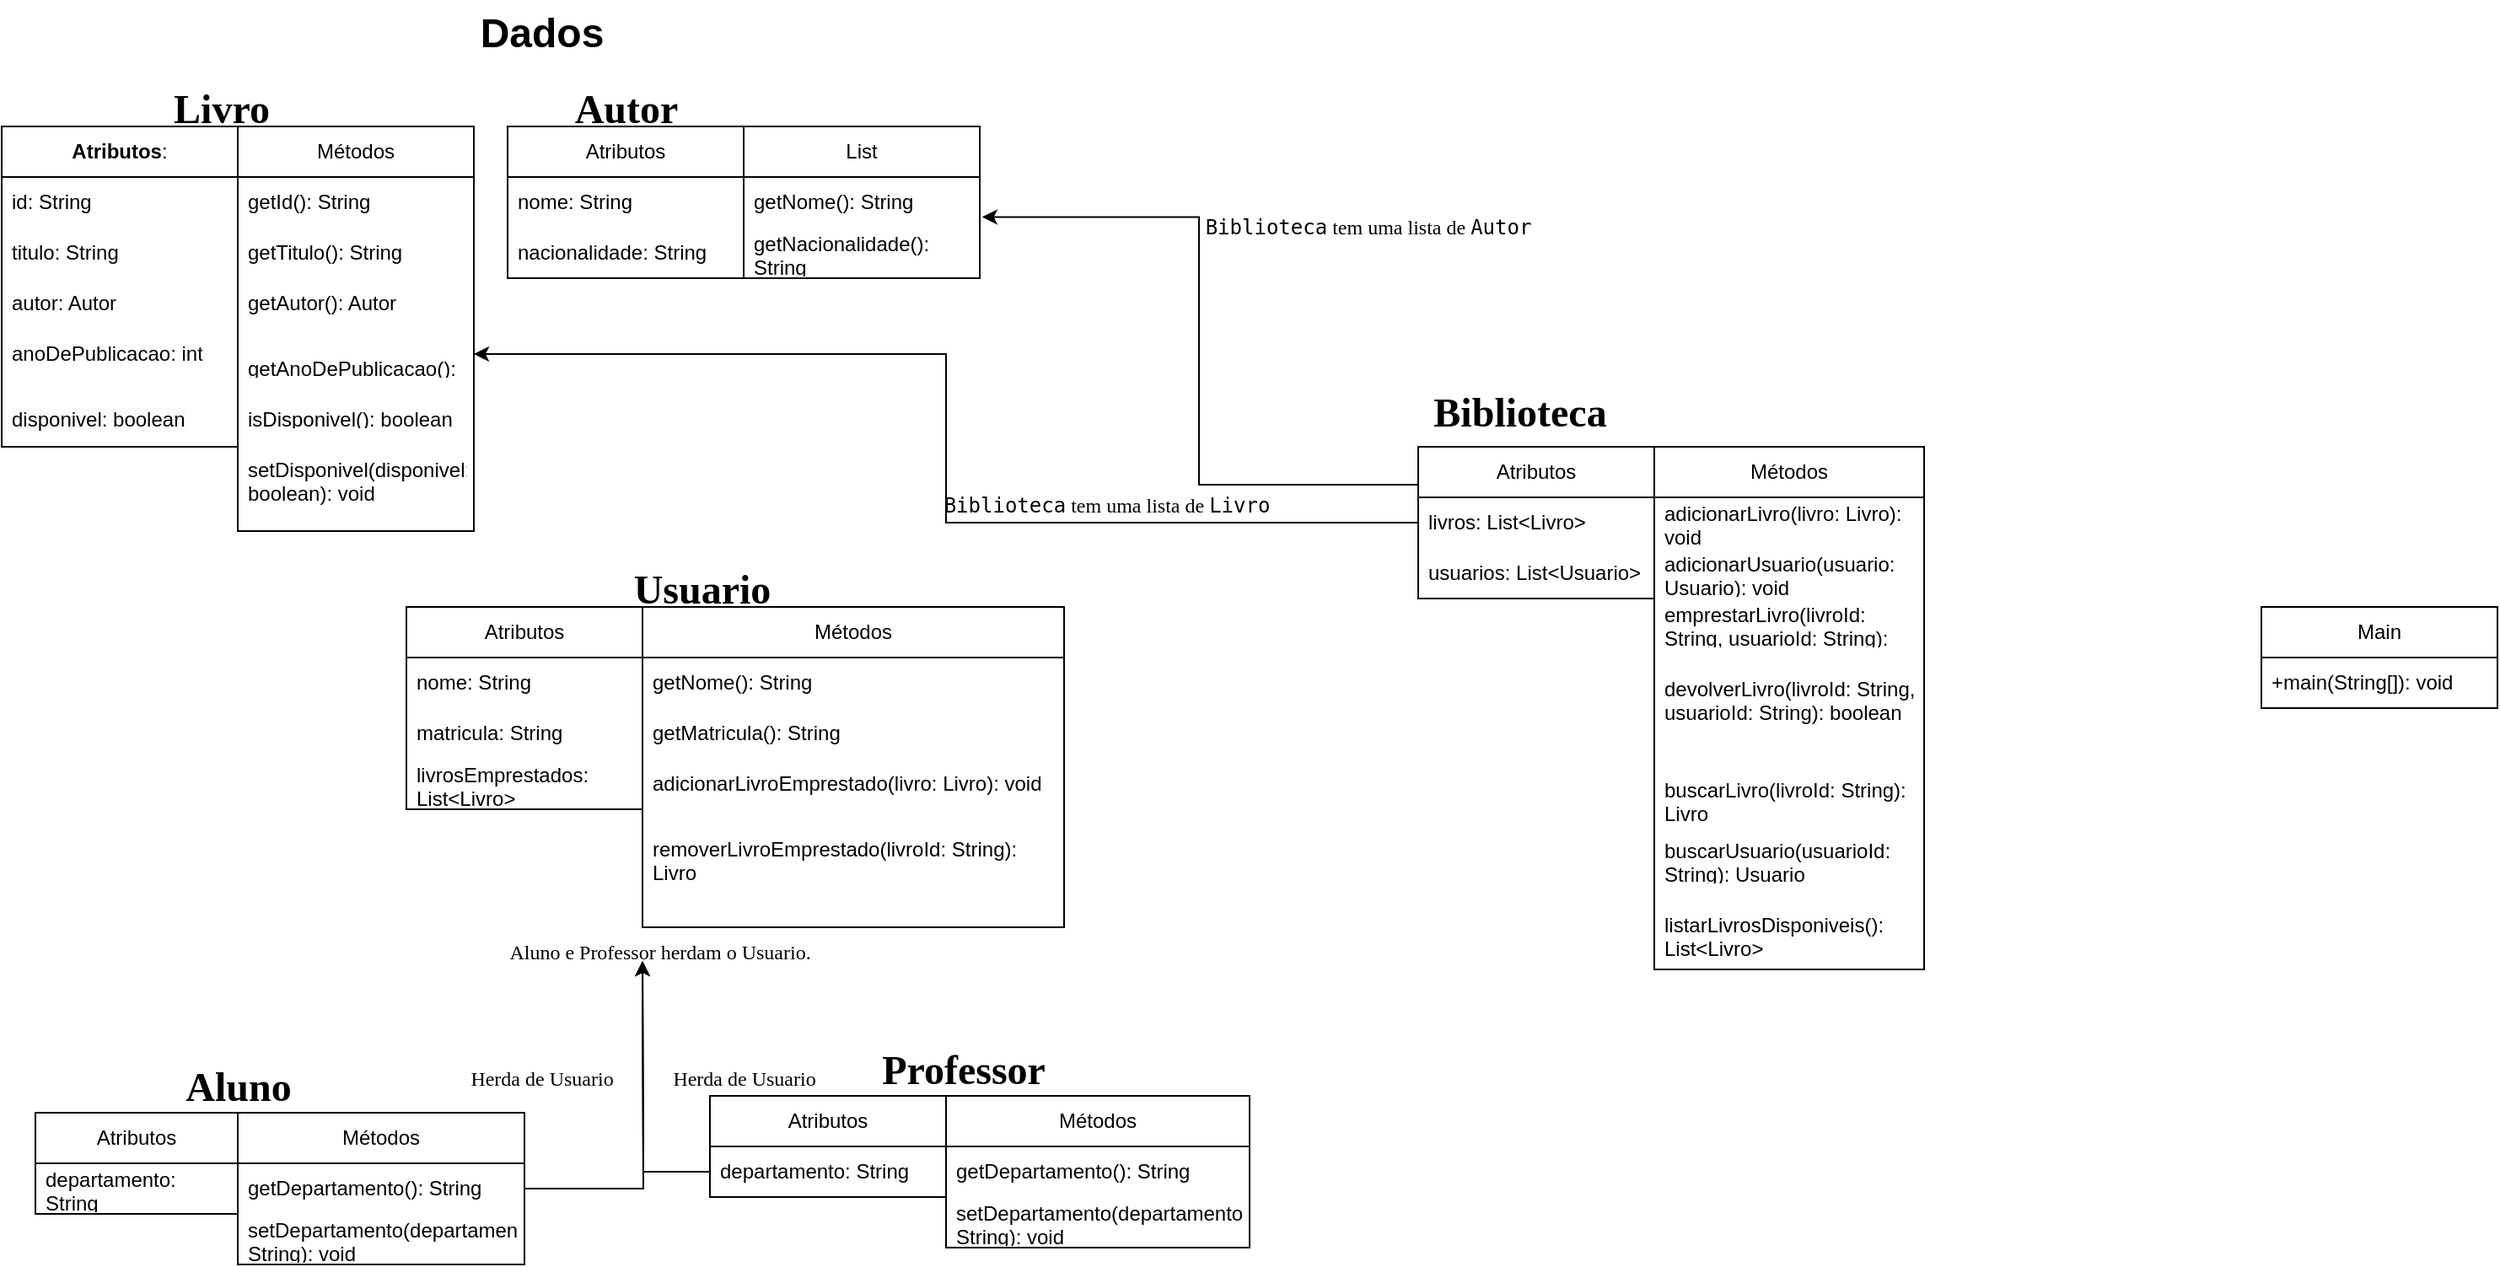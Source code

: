 <mxfile version="24.7.12">
  <diagram id="C5RBs43oDa-KdzZeNtuy" name="Page-1">
    <mxGraphModel dx="989" dy="532" grid="1" gridSize="10" guides="1" tooltips="1" connect="1" arrows="1" fold="1" page="1" pageScale="1" pageWidth="827" pageHeight="1169" math="0" shadow="0">
      <root>
        <mxCell id="WIyWlLk6GJQsqaUBKTNV-0" />
        <mxCell id="WIyWlLk6GJQsqaUBKTNV-1" parent="WIyWlLk6GJQsqaUBKTNV-0" />
        <mxCell id="OOkQcfJf6O-FhOzSsCVU-9" value="Métodos" style="swimlane;fontStyle=0;childLayout=stackLayout;horizontal=1;startSize=30;horizontalStack=0;resizeParent=1;resizeParentMax=0;resizeLast=0;collapsible=1;marginBottom=0;whiteSpace=wrap;html=1;" vertex="1" parent="WIyWlLk6GJQsqaUBKTNV-1">
          <mxGeometry x="160" y="75" width="140" height="240" as="geometry" />
        </mxCell>
        <mxCell id="OOkQcfJf6O-FhOzSsCVU-10" value="getId(): String" style="text;strokeColor=none;fillColor=none;align=left;verticalAlign=middle;spacingLeft=4;spacingRight=4;overflow=hidden;points=[[0,0.5],[1,0.5]];portConstraint=eastwest;rotatable=0;whiteSpace=wrap;html=1;" vertex="1" parent="OOkQcfJf6O-FhOzSsCVU-9">
          <mxGeometry y="30" width="140" height="30" as="geometry" />
        </mxCell>
        <mxCell id="OOkQcfJf6O-FhOzSsCVU-11" value="getTitulo(): String" style="text;strokeColor=none;fillColor=none;align=left;verticalAlign=middle;spacingLeft=4;spacingRight=4;overflow=hidden;points=[[0,0.5],[1,0.5]];portConstraint=eastwest;rotatable=0;whiteSpace=wrap;html=1;" vertex="1" parent="OOkQcfJf6O-FhOzSsCVU-9">
          <mxGeometry y="60" width="140" height="30" as="geometry" />
        </mxCell>
        <mxCell id="OOkQcfJf6O-FhOzSsCVU-12" value="getAutor(): Autor" style="text;strokeColor=none;fillColor=none;align=left;verticalAlign=middle;spacingLeft=4;spacingRight=4;overflow=hidden;points=[[0,0.5],[1,0.5]];portConstraint=eastwest;rotatable=0;whiteSpace=wrap;html=1;" vertex="1" parent="OOkQcfJf6O-FhOzSsCVU-9">
          <mxGeometry y="90" width="140" height="30" as="geometry" />
        </mxCell>
        <mxCell id="OOkQcfJf6O-FhOzSsCVU-23" value="&#xa;getAnoDePublicacao(): int&#xa;&#xa;" style="text;strokeColor=none;fillColor=none;align=left;verticalAlign=middle;spacingLeft=4;spacingRight=4;overflow=hidden;points=[[0,0.5],[1,0.5]];portConstraint=eastwest;rotatable=0;whiteSpace=wrap;html=1;" vertex="1" parent="OOkQcfJf6O-FhOzSsCVU-9">
          <mxGeometry y="120" width="140" height="30" as="geometry" />
        </mxCell>
        <mxCell id="OOkQcfJf6O-FhOzSsCVU-22" value="&#xa;isDisponivel(): boolean&#xa;&#xa;" style="text;strokeColor=none;fillColor=none;align=left;verticalAlign=middle;spacingLeft=4;spacingRight=4;overflow=hidden;points=[[0,0.5],[1,0.5]];portConstraint=eastwest;rotatable=0;whiteSpace=wrap;html=1;" vertex="1" parent="OOkQcfJf6O-FhOzSsCVU-9">
          <mxGeometry y="150" width="140" height="30" as="geometry" />
        </mxCell>
        <mxCell id="OOkQcfJf6O-FhOzSsCVU-24" value="&#xa;setDisponivel(disponivel: boolean): void&#xa;&#xa;" style="text;strokeColor=none;fillColor=none;align=left;verticalAlign=middle;spacingLeft=4;spacingRight=4;overflow=hidden;points=[[0,0.5],[1,0.5]];portConstraint=eastwest;rotatable=0;whiteSpace=wrap;html=1;" vertex="1" parent="OOkQcfJf6O-FhOzSsCVU-9">
          <mxGeometry y="180" width="140" height="60" as="geometry" />
        </mxCell>
        <mxCell id="OOkQcfJf6O-FhOzSsCVU-13" value="&lt;strong&gt;Atributos&lt;/strong&gt;:" style="swimlane;fontStyle=0;childLayout=stackLayout;horizontal=1;startSize=30;horizontalStack=0;resizeParent=1;resizeParentMax=0;resizeLast=0;collapsible=1;marginBottom=0;whiteSpace=wrap;html=1;" vertex="1" parent="WIyWlLk6GJQsqaUBKTNV-1">
          <mxGeometry x="20" y="75" width="140" height="190" as="geometry" />
        </mxCell>
        <mxCell id="OOkQcfJf6O-FhOzSsCVU-14" value="id: String" style="text;strokeColor=none;fillColor=none;align=left;verticalAlign=middle;spacingLeft=4;spacingRight=4;overflow=hidden;points=[[0,0.5],[1,0.5]];portConstraint=eastwest;rotatable=0;whiteSpace=wrap;html=1;" vertex="1" parent="OOkQcfJf6O-FhOzSsCVU-13">
          <mxGeometry y="30" width="140" height="30" as="geometry" />
        </mxCell>
        <mxCell id="OOkQcfJf6O-FhOzSsCVU-15" value="titulo: String" style="text;strokeColor=none;fillColor=none;align=left;verticalAlign=middle;spacingLeft=4;spacingRight=4;overflow=hidden;points=[[0,0.5],[1,0.5]];portConstraint=eastwest;rotatable=0;whiteSpace=wrap;html=1;" vertex="1" parent="OOkQcfJf6O-FhOzSsCVU-13">
          <mxGeometry y="60" width="140" height="30" as="geometry" />
        </mxCell>
        <mxCell id="OOkQcfJf6O-FhOzSsCVU-16" value="autor: Autor" style="text;strokeColor=none;fillColor=none;align=left;verticalAlign=middle;spacingLeft=4;spacingRight=4;overflow=hidden;points=[[0,0.5],[1,0.5]];portConstraint=eastwest;rotatable=0;whiteSpace=wrap;html=1;" vertex="1" parent="OOkQcfJf6O-FhOzSsCVU-13">
          <mxGeometry y="90" width="140" height="30" as="geometry" />
        </mxCell>
        <mxCell id="OOkQcfJf6O-FhOzSsCVU-17" value="anoDePublicacao: int" style="text;strokeColor=none;fillColor=none;align=left;verticalAlign=middle;spacingLeft=4;spacingRight=4;overflow=hidden;points=[[0,0.5],[1,0.5]];portConstraint=eastwest;rotatable=0;whiteSpace=wrap;html=1;" vertex="1" parent="OOkQcfJf6O-FhOzSsCVU-13">
          <mxGeometry y="120" width="140" height="30" as="geometry" />
        </mxCell>
        <mxCell id="OOkQcfJf6O-FhOzSsCVU-20" value="&#xa;&lt;span style=&quot;color: rgb(0, 0, 0); font-family: Helvetica; font-size: 12px; font-style: normal; font-variant-ligatures: normal; font-variant-caps: normal; font-weight: 400; letter-spacing: normal; orphans: 2; text-align: left; text-indent: 0px; text-transform: none; widows: 2; word-spacing: 0px; -webkit-text-stroke-width: 0px; white-space: normal; background-color: rgb(251, 251, 251); text-decoration-thickness: initial; text-decoration-style: initial; text-decoration-color: initial; display: inline !important; float: none;&quot;&gt;disponivel: boolean&lt;/span&gt;&#xa;&#xa;" style="text;strokeColor=none;fillColor=none;align=left;verticalAlign=middle;spacingLeft=4;spacingRight=4;overflow=hidden;points=[[0,0.5],[1,0.5]];portConstraint=eastwest;rotatable=0;whiteSpace=wrap;html=1;" vertex="1" parent="OOkQcfJf6O-FhOzSsCVU-13">
          <mxGeometry y="150" width="140" height="40" as="geometry" />
        </mxCell>
        <mxCell id="OOkQcfJf6O-FhOzSsCVU-18" value="&lt;font face=&quot;Times New Roman&quot;&gt;Livro&lt;/font&gt;" style="text;strokeColor=none;fillColor=none;html=1;fontSize=24;fontStyle=1;verticalAlign=middle;align=center;" vertex="1" parent="WIyWlLk6GJQsqaUBKTNV-1">
          <mxGeometry x="110" y="55" width="80" height="20" as="geometry" />
        </mxCell>
        <mxCell id="OOkQcfJf6O-FhOzSsCVU-115" value="Dados" style="text;strokeColor=none;fillColor=none;html=1;fontSize=24;fontStyle=1;verticalAlign=middle;align=center;" vertex="1" parent="WIyWlLk6GJQsqaUBKTNV-1">
          <mxGeometry x="290" width="100" height="40" as="geometry" />
        </mxCell>
        <mxCell id="OOkQcfJf6O-FhOzSsCVU-116" value="Atributos" style="swimlane;fontStyle=0;childLayout=stackLayout;horizontal=1;startSize=30;horizontalStack=0;resizeParent=1;resizeParentMax=0;resizeLast=0;collapsible=1;marginBottom=0;whiteSpace=wrap;html=1;" vertex="1" parent="WIyWlLk6GJQsqaUBKTNV-1">
          <mxGeometry x="320" y="75" width="140" height="90" as="geometry" />
        </mxCell>
        <mxCell id="OOkQcfJf6O-FhOzSsCVU-117" value="nome: String" style="text;strokeColor=none;fillColor=none;align=left;verticalAlign=middle;spacingLeft=4;spacingRight=4;overflow=hidden;points=[[0,0.5],[1,0.5]];portConstraint=eastwest;rotatable=0;whiteSpace=wrap;html=1;" vertex="1" parent="OOkQcfJf6O-FhOzSsCVU-116">
          <mxGeometry y="30" width="140" height="30" as="geometry" />
        </mxCell>
        <mxCell id="OOkQcfJf6O-FhOzSsCVU-118" value="nacionalidade: String" style="text;strokeColor=none;fillColor=none;align=left;verticalAlign=middle;spacingLeft=4;spacingRight=4;overflow=hidden;points=[[0,0.5],[1,0.5]];portConstraint=eastwest;rotatable=0;whiteSpace=wrap;html=1;" vertex="1" parent="OOkQcfJf6O-FhOzSsCVU-116">
          <mxGeometry y="60" width="140" height="30" as="geometry" />
        </mxCell>
        <mxCell id="OOkQcfJf6O-FhOzSsCVU-122" value="&lt;font face=&quot;Times New Roman&quot;&gt;Autor&lt;/font&gt;" style="text;strokeColor=none;fillColor=none;html=1;fontSize=24;fontStyle=1;verticalAlign=middle;align=center;" vertex="1" parent="WIyWlLk6GJQsqaUBKTNV-1">
          <mxGeometry x="370" y="55" width="40" height="20" as="geometry" />
        </mxCell>
        <mxCell id="OOkQcfJf6O-FhOzSsCVU-123" value="List" style="swimlane;fontStyle=0;childLayout=stackLayout;horizontal=1;startSize=30;horizontalStack=0;resizeParent=1;resizeParentMax=0;resizeLast=0;collapsible=1;marginBottom=0;whiteSpace=wrap;html=1;" vertex="1" parent="WIyWlLk6GJQsqaUBKTNV-1">
          <mxGeometry x="460" y="75" width="140" height="90" as="geometry" />
        </mxCell>
        <mxCell id="OOkQcfJf6O-FhOzSsCVU-124" value="getNome(): String" style="text;strokeColor=none;fillColor=none;align=left;verticalAlign=middle;spacingLeft=4;spacingRight=4;overflow=hidden;points=[[0,0.5],[1,0.5]];portConstraint=eastwest;rotatable=0;whiteSpace=wrap;html=1;" vertex="1" parent="OOkQcfJf6O-FhOzSsCVU-123">
          <mxGeometry y="30" width="140" height="30" as="geometry" />
        </mxCell>
        <mxCell id="OOkQcfJf6O-FhOzSsCVU-125" value="getNacionalidade(): String" style="text;strokeColor=none;fillColor=none;align=left;verticalAlign=middle;spacingLeft=4;spacingRight=4;overflow=hidden;points=[[0,0.5],[1,0.5]];portConstraint=eastwest;rotatable=0;whiteSpace=wrap;html=1;" vertex="1" parent="OOkQcfJf6O-FhOzSsCVU-123">
          <mxGeometry y="60" width="140" height="30" as="geometry" />
        </mxCell>
        <mxCell id="OOkQcfJf6O-FhOzSsCVU-127" value="Atributos" style="swimlane;fontStyle=0;childLayout=stackLayout;horizontal=1;startSize=30;horizontalStack=0;resizeParent=1;resizeParentMax=0;resizeLast=0;collapsible=1;marginBottom=0;whiteSpace=wrap;html=1;" vertex="1" parent="WIyWlLk6GJQsqaUBKTNV-1">
          <mxGeometry x="260" y="360" width="140" height="120" as="geometry" />
        </mxCell>
        <mxCell id="OOkQcfJf6O-FhOzSsCVU-128" value="nome: String" style="text;strokeColor=none;fillColor=none;align=left;verticalAlign=middle;spacingLeft=4;spacingRight=4;overflow=hidden;points=[[0,0.5],[1,0.5]];portConstraint=eastwest;rotatable=0;whiteSpace=wrap;html=1;" vertex="1" parent="OOkQcfJf6O-FhOzSsCVU-127">
          <mxGeometry y="30" width="140" height="30" as="geometry" />
        </mxCell>
        <mxCell id="OOkQcfJf6O-FhOzSsCVU-129" value="matricula: String" style="text;strokeColor=none;fillColor=none;align=left;verticalAlign=middle;spacingLeft=4;spacingRight=4;overflow=hidden;points=[[0,0.5],[1,0.5]];portConstraint=eastwest;rotatable=0;whiteSpace=wrap;html=1;" vertex="1" parent="OOkQcfJf6O-FhOzSsCVU-127">
          <mxGeometry y="60" width="140" height="30" as="geometry" />
        </mxCell>
        <mxCell id="OOkQcfJf6O-FhOzSsCVU-130" value="livrosEmprestados: List&amp;lt;Livro&amp;gt;" style="text;strokeColor=none;fillColor=none;align=left;verticalAlign=middle;spacingLeft=4;spacingRight=4;overflow=hidden;points=[[0,0.5],[1,0.5]];portConstraint=eastwest;rotatable=0;whiteSpace=wrap;html=1;" vertex="1" parent="OOkQcfJf6O-FhOzSsCVU-127">
          <mxGeometry y="90" width="140" height="30" as="geometry" />
        </mxCell>
        <mxCell id="OOkQcfJf6O-FhOzSsCVU-132" value="&lt;font face=&quot;Times New Roman&quot;&gt;Usuario&lt;/font&gt;" style="text;strokeColor=none;fillColor=none;html=1;fontSize=24;fontStyle=1;verticalAlign=middle;align=center;" vertex="1" parent="WIyWlLk6GJQsqaUBKTNV-1">
          <mxGeometry x="410" y="340" width="50" height="20" as="geometry" />
        </mxCell>
        <mxCell id="OOkQcfJf6O-FhOzSsCVU-133" value="Métodos" style="swimlane;fontStyle=0;childLayout=stackLayout;horizontal=1;startSize=30;horizontalStack=0;resizeParent=1;resizeParentMax=0;resizeLast=0;collapsible=1;marginBottom=0;whiteSpace=wrap;html=1;" vertex="1" parent="WIyWlLk6GJQsqaUBKTNV-1">
          <mxGeometry x="400" y="360" width="250" height="190" as="geometry" />
        </mxCell>
        <mxCell id="OOkQcfJf6O-FhOzSsCVU-134" value="getNome(): String" style="text;strokeColor=none;fillColor=none;align=left;verticalAlign=middle;spacingLeft=4;spacingRight=4;overflow=hidden;points=[[0,0.5],[1,0.5]];portConstraint=eastwest;rotatable=0;whiteSpace=wrap;html=1;" vertex="1" parent="OOkQcfJf6O-FhOzSsCVU-133">
          <mxGeometry y="30" width="250" height="30" as="geometry" />
        </mxCell>
        <mxCell id="OOkQcfJf6O-FhOzSsCVU-135" value="getMatricula(): String" style="text;strokeColor=none;fillColor=none;align=left;verticalAlign=middle;spacingLeft=4;spacingRight=4;overflow=hidden;points=[[0,0.5],[1,0.5]];portConstraint=eastwest;rotatable=0;whiteSpace=wrap;html=1;" vertex="1" parent="OOkQcfJf6O-FhOzSsCVU-133">
          <mxGeometry y="60" width="250" height="30" as="geometry" />
        </mxCell>
        <mxCell id="OOkQcfJf6O-FhOzSsCVU-136" value="adicionarLivroEmprestado(livro: Livro): void" style="text;strokeColor=none;fillColor=none;align=left;verticalAlign=middle;spacingLeft=4;spacingRight=4;overflow=hidden;points=[[0,0.5],[1,0.5]];portConstraint=eastwest;rotatable=0;whiteSpace=wrap;html=1;" vertex="1" parent="OOkQcfJf6O-FhOzSsCVU-133">
          <mxGeometry y="90" width="250" height="30" as="geometry" />
        </mxCell>
        <mxCell id="OOkQcfJf6O-FhOzSsCVU-137" value="&#xa;removerLivroEmprestado(livroId: String): Livro&#xa;&#xa;" style="text;strokeColor=none;fillColor=none;align=left;verticalAlign=middle;spacingLeft=4;spacingRight=4;overflow=hidden;points=[[0,0.5],[1,0.5]];portConstraint=eastwest;rotatable=0;whiteSpace=wrap;html=1;" vertex="1" parent="OOkQcfJf6O-FhOzSsCVU-133">
          <mxGeometry y="120" width="250" height="70" as="geometry" />
        </mxCell>
        <mxCell id="OOkQcfJf6O-FhOzSsCVU-140" value="Atributos" style="swimlane;fontStyle=0;childLayout=stackLayout;horizontal=1;startSize=30;horizontalStack=0;resizeParent=1;resizeParentMax=0;resizeLast=0;collapsible=1;marginBottom=0;whiteSpace=wrap;html=1;" vertex="1" parent="WIyWlLk6GJQsqaUBKTNV-1">
          <mxGeometry x="40" y="660" width="120" height="60" as="geometry" />
        </mxCell>
        <mxCell id="OOkQcfJf6O-FhOzSsCVU-141" value="departamento: String" style="text;strokeColor=none;fillColor=none;align=left;verticalAlign=middle;spacingLeft=4;spacingRight=4;overflow=hidden;points=[[0,0.5],[1,0.5]];portConstraint=eastwest;rotatable=0;whiteSpace=wrap;html=1;" vertex="1" parent="OOkQcfJf6O-FhOzSsCVU-140">
          <mxGeometry y="30" width="120" height="30" as="geometry" />
        </mxCell>
        <mxCell id="OOkQcfJf6O-FhOzSsCVU-144" value="&lt;font face=&quot;Times New Roman&quot;&gt;&lt;br&gt;Aluno&lt;br&gt;&lt;/font&gt;" style="text;strokeColor=none;fillColor=none;html=1;fontSize=24;fontStyle=1;verticalAlign=middle;align=center;" vertex="1" parent="WIyWlLk6GJQsqaUBKTNV-1">
          <mxGeometry x="110" y="610" width="100" height="40" as="geometry" />
        </mxCell>
        <mxCell id="OOkQcfJf6O-FhOzSsCVU-145" value="Métodos" style="swimlane;fontStyle=0;childLayout=stackLayout;horizontal=1;startSize=30;horizontalStack=0;resizeParent=1;resizeParentMax=0;resizeLast=0;collapsible=1;marginBottom=0;whiteSpace=wrap;html=1;" vertex="1" parent="WIyWlLk6GJQsqaUBKTNV-1">
          <mxGeometry x="160" y="660" width="170" height="90" as="geometry" />
        </mxCell>
        <mxCell id="OOkQcfJf6O-FhOzSsCVU-170" style="edgeStyle=orthogonalEdgeStyle;rounded=0;orthogonalLoop=1;jettySize=auto;html=1;" edge="1" parent="OOkQcfJf6O-FhOzSsCVU-145" source="OOkQcfJf6O-FhOzSsCVU-146">
          <mxGeometry relative="1" as="geometry">
            <mxPoint x="240" y="-90" as="targetPoint" />
          </mxGeometry>
        </mxCell>
        <mxCell id="OOkQcfJf6O-FhOzSsCVU-146" value="getDepartamento(): String" style="text;strokeColor=none;fillColor=none;align=left;verticalAlign=middle;spacingLeft=4;spacingRight=4;overflow=hidden;points=[[0,0.5],[1,0.5]];portConstraint=eastwest;rotatable=0;whiteSpace=wrap;html=1;" vertex="1" parent="OOkQcfJf6O-FhOzSsCVU-145">
          <mxGeometry y="30" width="170" height="30" as="geometry" />
        </mxCell>
        <mxCell id="OOkQcfJf6O-FhOzSsCVU-147" value="setDepartamento(departamento: String): void" style="text;strokeColor=none;fillColor=none;align=left;verticalAlign=middle;spacingLeft=4;spacingRight=4;overflow=hidden;points=[[0,0.5],[1,0.5]];portConstraint=eastwest;rotatable=0;whiteSpace=wrap;html=1;" vertex="1" parent="OOkQcfJf6O-FhOzSsCVU-145">
          <mxGeometry y="60" width="170" height="30" as="geometry" />
        </mxCell>
        <mxCell id="OOkQcfJf6O-FhOzSsCVU-150" value="&lt;font face=&quot;Times New Roman&quot;&gt;Professor&lt;/font&gt;" style="text;strokeColor=none;fillColor=none;html=1;fontSize=24;fontStyle=1;verticalAlign=middle;align=center;" vertex="1" parent="WIyWlLk6GJQsqaUBKTNV-1">
          <mxGeometry x="540" y="615" width="100" height="40" as="geometry" />
        </mxCell>
        <mxCell id="OOkQcfJf6O-FhOzSsCVU-151" value="Atributos" style="swimlane;fontStyle=0;childLayout=stackLayout;horizontal=1;startSize=30;horizontalStack=0;resizeParent=1;resizeParentMax=0;resizeLast=0;collapsible=1;marginBottom=0;whiteSpace=wrap;html=1;" vertex="1" parent="WIyWlLk6GJQsqaUBKTNV-1">
          <mxGeometry x="440" y="650" width="140" height="60" as="geometry" />
        </mxCell>
        <mxCell id="OOkQcfJf6O-FhOzSsCVU-171" style="edgeStyle=orthogonalEdgeStyle;rounded=0;orthogonalLoop=1;jettySize=auto;html=1;" edge="1" parent="OOkQcfJf6O-FhOzSsCVU-151" source="OOkQcfJf6O-FhOzSsCVU-152">
          <mxGeometry relative="1" as="geometry">
            <mxPoint x="-40" y="-80" as="targetPoint" />
          </mxGeometry>
        </mxCell>
        <mxCell id="OOkQcfJf6O-FhOzSsCVU-152" value="departamento: String" style="text;strokeColor=none;fillColor=none;align=left;verticalAlign=middle;spacingLeft=4;spacingRight=4;overflow=hidden;points=[[0,0.5],[1,0.5]];portConstraint=eastwest;rotatable=0;whiteSpace=wrap;html=1;" vertex="1" parent="OOkQcfJf6O-FhOzSsCVU-151">
          <mxGeometry y="30" width="140" height="30" as="geometry" />
        </mxCell>
        <mxCell id="OOkQcfJf6O-FhOzSsCVU-165" value="Métodos" style="swimlane;fontStyle=0;childLayout=stackLayout;horizontal=1;startSize=30;horizontalStack=0;resizeParent=1;resizeParentMax=0;resizeLast=0;collapsible=1;marginBottom=0;whiteSpace=wrap;html=1;" vertex="1" parent="WIyWlLk6GJQsqaUBKTNV-1">
          <mxGeometry x="580" y="650" width="180" height="90" as="geometry" />
        </mxCell>
        <mxCell id="OOkQcfJf6O-FhOzSsCVU-166" value="getDepartamento(): String" style="text;strokeColor=none;fillColor=none;align=left;verticalAlign=middle;spacingLeft=4;spacingRight=4;overflow=hidden;points=[[0,0.5],[1,0.5]];portConstraint=eastwest;rotatable=0;whiteSpace=wrap;html=1;" vertex="1" parent="OOkQcfJf6O-FhOzSsCVU-165">
          <mxGeometry y="30" width="180" height="30" as="geometry" />
        </mxCell>
        <mxCell id="OOkQcfJf6O-FhOzSsCVU-167" value="setDepartamento(departamento: String): void" style="text;strokeColor=none;fillColor=none;align=left;verticalAlign=middle;spacingLeft=4;spacingRight=4;overflow=hidden;points=[[0,0.5],[1,0.5]];portConstraint=eastwest;rotatable=0;whiteSpace=wrap;html=1;" vertex="1" parent="OOkQcfJf6O-FhOzSsCVU-165">
          <mxGeometry y="60" width="180" height="30" as="geometry" />
        </mxCell>
        <mxCell id="OOkQcfJf6O-FhOzSsCVU-173" value="&lt;font face=&quot;Times New Roman&quot;&gt;Herda de Usuario&lt;/font&gt;" style="text;html=1;align=center;verticalAlign=middle;resizable=0;points=[];autosize=1;strokeColor=none;fillColor=none;" vertex="1" parent="WIyWlLk6GJQsqaUBKTNV-1">
          <mxGeometry x="285" y="625" width="110" height="30" as="geometry" />
        </mxCell>
        <mxCell id="OOkQcfJf6O-FhOzSsCVU-175" value="&lt;font face=&quot;Times New Roman&quot;&gt;Herda de Usuario&lt;/font&gt;" style="text;html=1;align=center;verticalAlign=middle;resizable=0;points=[];autosize=1;strokeColor=none;fillColor=none;" vertex="1" parent="WIyWlLk6GJQsqaUBKTNV-1">
          <mxGeometry x="405" y="625" width="110" height="30" as="geometry" />
        </mxCell>
        <mxCell id="OOkQcfJf6O-FhOzSsCVU-176" value="Atributos" style="swimlane;fontStyle=0;childLayout=stackLayout;horizontal=1;startSize=30;horizontalStack=0;resizeParent=1;resizeParentMax=0;resizeLast=0;collapsible=1;marginBottom=0;whiteSpace=wrap;html=1;" vertex="1" parent="WIyWlLk6GJQsqaUBKTNV-1">
          <mxGeometry x="860" y="265" width="140" height="90" as="geometry" />
        </mxCell>
        <mxCell id="OOkQcfJf6O-FhOzSsCVU-177" value="livros: List&amp;lt;Livro&amp;gt;" style="text;strokeColor=none;fillColor=none;align=left;verticalAlign=middle;spacingLeft=4;spacingRight=4;overflow=hidden;points=[[0,0.5],[1,0.5]];portConstraint=eastwest;rotatable=0;whiteSpace=wrap;html=1;" vertex="1" parent="OOkQcfJf6O-FhOzSsCVU-176">
          <mxGeometry y="30" width="140" height="30" as="geometry" />
        </mxCell>
        <mxCell id="OOkQcfJf6O-FhOzSsCVU-178" value="usuarios: List&amp;lt;Usuario&amp;gt;" style="text;strokeColor=none;fillColor=none;align=left;verticalAlign=middle;spacingLeft=4;spacingRight=4;overflow=hidden;points=[[0,0.5],[1,0.5]];portConstraint=eastwest;rotatable=0;whiteSpace=wrap;html=1;" vertex="1" parent="OOkQcfJf6O-FhOzSsCVU-176">
          <mxGeometry y="60" width="140" height="30" as="geometry" />
        </mxCell>
        <mxCell id="OOkQcfJf6O-FhOzSsCVU-180" value="&lt;font face=&quot;Times New Roman&quot;&gt;Aluno e Professor herdam o Usuario.&lt;/font&gt;" style="text;html=1;align=center;verticalAlign=middle;resizable=0;points=[];autosize=1;strokeColor=none;fillColor=none;" vertex="1" parent="WIyWlLk6GJQsqaUBKTNV-1">
          <mxGeometry x="310" y="550" width="200" height="30" as="geometry" />
        </mxCell>
        <mxCell id="OOkQcfJf6O-FhOzSsCVU-181" value="&lt;font face=&quot;Times New Roman&quot;&gt;Biblioteca&lt;/font&gt;" style="text;strokeColor=none;fillColor=none;html=1;fontSize=24;fontStyle=1;verticalAlign=middle;align=center;" vertex="1" parent="WIyWlLk6GJQsqaUBKTNV-1">
          <mxGeometry x="870" y="225" width="100" height="40" as="geometry" />
        </mxCell>
        <mxCell id="OOkQcfJf6O-FhOzSsCVU-182" value="Métodos" style="swimlane;fontStyle=0;childLayout=stackLayout;horizontal=1;startSize=30;horizontalStack=0;resizeParent=1;resizeParentMax=0;resizeLast=0;collapsible=1;marginBottom=0;whiteSpace=wrap;html=1;" vertex="1" parent="WIyWlLk6GJQsqaUBKTNV-1">
          <mxGeometry x="1000" y="265" width="160" height="310" as="geometry" />
        </mxCell>
        <mxCell id="OOkQcfJf6O-FhOzSsCVU-183" value="adicionarLivro(livro: Livro): void" style="text;strokeColor=none;fillColor=none;align=left;verticalAlign=middle;spacingLeft=4;spacingRight=4;overflow=hidden;points=[[0,0.5],[1,0.5]];portConstraint=eastwest;rotatable=0;whiteSpace=wrap;html=1;" vertex="1" parent="OOkQcfJf6O-FhOzSsCVU-182">
          <mxGeometry y="30" width="160" height="30" as="geometry" />
        </mxCell>
        <mxCell id="OOkQcfJf6O-FhOzSsCVU-184" value="adicionarUsuario(usuario: Usuario): void" style="text;strokeColor=none;fillColor=none;align=left;verticalAlign=middle;spacingLeft=4;spacingRight=4;overflow=hidden;points=[[0,0.5],[1,0.5]];portConstraint=eastwest;rotatable=0;whiteSpace=wrap;html=1;" vertex="1" parent="OOkQcfJf6O-FhOzSsCVU-182">
          <mxGeometry y="60" width="160" height="30" as="geometry" />
        </mxCell>
        <mxCell id="OOkQcfJf6O-FhOzSsCVU-185" value="emprestarLivro(livroId: String, usuarioId: String): boolean" style="text;strokeColor=none;fillColor=none;align=left;verticalAlign=middle;spacingLeft=4;spacingRight=4;overflow=hidden;points=[[0,0.5],[1,0.5]];portConstraint=eastwest;rotatable=0;whiteSpace=wrap;html=1;" vertex="1" parent="OOkQcfJf6O-FhOzSsCVU-182">
          <mxGeometry y="90" width="160" height="30" as="geometry" />
        </mxCell>
        <mxCell id="OOkQcfJf6O-FhOzSsCVU-186" value="&#xa;devolverLivro(livroId: String, usuarioId: String): boolean&#xa;&#xa;" style="text;strokeColor=none;fillColor=none;align=left;verticalAlign=middle;spacingLeft=4;spacingRight=4;overflow=hidden;points=[[0,0.5],[1,0.5]];portConstraint=eastwest;rotatable=0;whiteSpace=wrap;html=1;" vertex="1" parent="OOkQcfJf6O-FhOzSsCVU-182">
          <mxGeometry y="120" width="160" height="60" as="geometry" />
        </mxCell>
        <mxCell id="OOkQcfJf6O-FhOzSsCVU-187" value="&#xa;buscarLivro(livroId: String): Livro&#xa;&#xa;" style="text;strokeColor=none;fillColor=none;align=left;verticalAlign=middle;spacingLeft=4;spacingRight=4;overflow=hidden;points=[[0,0.5],[1,0.5]];portConstraint=eastwest;rotatable=0;whiteSpace=wrap;html=1;" vertex="1" parent="OOkQcfJf6O-FhOzSsCVU-182">
          <mxGeometry y="180" width="160" height="50" as="geometry" />
        </mxCell>
        <mxCell id="OOkQcfJf6O-FhOzSsCVU-188" value="buscarUsuario(usuarioId: String): Usuario" style="text;strokeColor=none;fillColor=none;align=left;verticalAlign=middle;spacingLeft=4;spacingRight=4;overflow=hidden;points=[[0,0.5],[1,0.5]];portConstraint=eastwest;rotatable=0;whiteSpace=wrap;html=1;" vertex="1" parent="OOkQcfJf6O-FhOzSsCVU-182">
          <mxGeometry y="230" width="160" height="30" as="geometry" />
        </mxCell>
        <mxCell id="OOkQcfJf6O-FhOzSsCVU-189" value="&#xa;listarLivrosDisponiveis(): List&amp;lt;Livro&amp;gt;&#xa;&#xa;" style="text;strokeColor=none;fillColor=none;align=left;verticalAlign=middle;spacingLeft=4;spacingRight=4;overflow=hidden;points=[[0,0.5],[1,0.5]];portConstraint=eastwest;rotatable=0;whiteSpace=wrap;html=1;" vertex="1" parent="OOkQcfJf6O-FhOzSsCVU-182">
          <mxGeometry y="260" width="160" height="50" as="geometry" />
        </mxCell>
        <mxCell id="OOkQcfJf6O-FhOzSsCVU-190" style="edgeStyle=orthogonalEdgeStyle;rounded=0;orthogonalLoop=1;jettySize=auto;html=1;entryX=1;entryY=0.5;entryDx=0;entryDy=0;" edge="1" parent="WIyWlLk6GJQsqaUBKTNV-1" source="OOkQcfJf6O-FhOzSsCVU-177" target="OOkQcfJf6O-FhOzSsCVU-23">
          <mxGeometry relative="1" as="geometry" />
        </mxCell>
        <mxCell id="OOkQcfJf6O-FhOzSsCVU-191" style="edgeStyle=orthogonalEdgeStyle;rounded=0;orthogonalLoop=1;jettySize=auto;html=1;exitX=0;exitY=0.25;exitDx=0;exitDy=0;entryX=1.01;entryY=0.79;entryDx=0;entryDy=0;entryPerimeter=0;" edge="1" parent="WIyWlLk6GJQsqaUBKTNV-1" source="OOkQcfJf6O-FhOzSsCVU-176" target="OOkQcfJf6O-FhOzSsCVU-124">
          <mxGeometry relative="1" as="geometry" />
        </mxCell>
        <mxCell id="OOkQcfJf6O-FhOzSsCVU-192" value="&lt;font face=&quot;Times New Roman&quot;&gt;&lt;code&gt;Biblioteca&lt;/code&gt; tem uma lista de &lt;/font&gt;&lt;font face=&quot;monospace&quot;&gt;Autor&lt;/font&gt;" style="text;html=1;align=center;verticalAlign=middle;resizable=0;points=[];autosize=1;strokeColor=none;fillColor=none;" vertex="1" parent="WIyWlLk6GJQsqaUBKTNV-1">
          <mxGeometry x="725" y="120" width="210" height="30" as="geometry" />
        </mxCell>
        <mxCell id="OOkQcfJf6O-FhOzSsCVU-193" value="&lt;code&gt;Biblioteca&lt;/code&gt;&lt;span style=&quot;font-family: &amp;quot;Times New Roman&amp;quot;;&quot;&gt;&amp;nbsp;tem uma lista de&amp;nbsp;&lt;/span&gt;&lt;code&gt;Livro&lt;/code&gt;" style="text;html=1;align=center;verticalAlign=middle;resizable=0;points=[];autosize=1;strokeColor=none;fillColor=none;" vertex="1" parent="WIyWlLk6GJQsqaUBKTNV-1">
          <mxGeometry x="570" y="285" width="210" height="30" as="geometry" />
        </mxCell>
        <mxCell id="OOkQcfJf6O-FhOzSsCVU-194" value="Main" style="swimlane;fontStyle=0;childLayout=stackLayout;horizontal=1;startSize=30;horizontalStack=0;resizeParent=1;resizeParentMax=0;resizeLast=0;collapsible=1;marginBottom=0;whiteSpace=wrap;html=1;" vertex="1" parent="WIyWlLk6GJQsqaUBKTNV-1">
          <mxGeometry x="1360" y="360" width="140" height="60" as="geometry" />
        </mxCell>
        <mxCell id="OOkQcfJf6O-FhOzSsCVU-195" value="+main(String[]): void " style="text;strokeColor=none;fillColor=none;align=left;verticalAlign=middle;spacingLeft=4;spacingRight=4;overflow=hidden;points=[[0,0.5],[1,0.5]];portConstraint=eastwest;rotatable=0;whiteSpace=wrap;html=1;" vertex="1" parent="OOkQcfJf6O-FhOzSsCVU-194">
          <mxGeometry y="30" width="140" height="30" as="geometry" />
        </mxCell>
      </root>
    </mxGraphModel>
  </diagram>
</mxfile>
